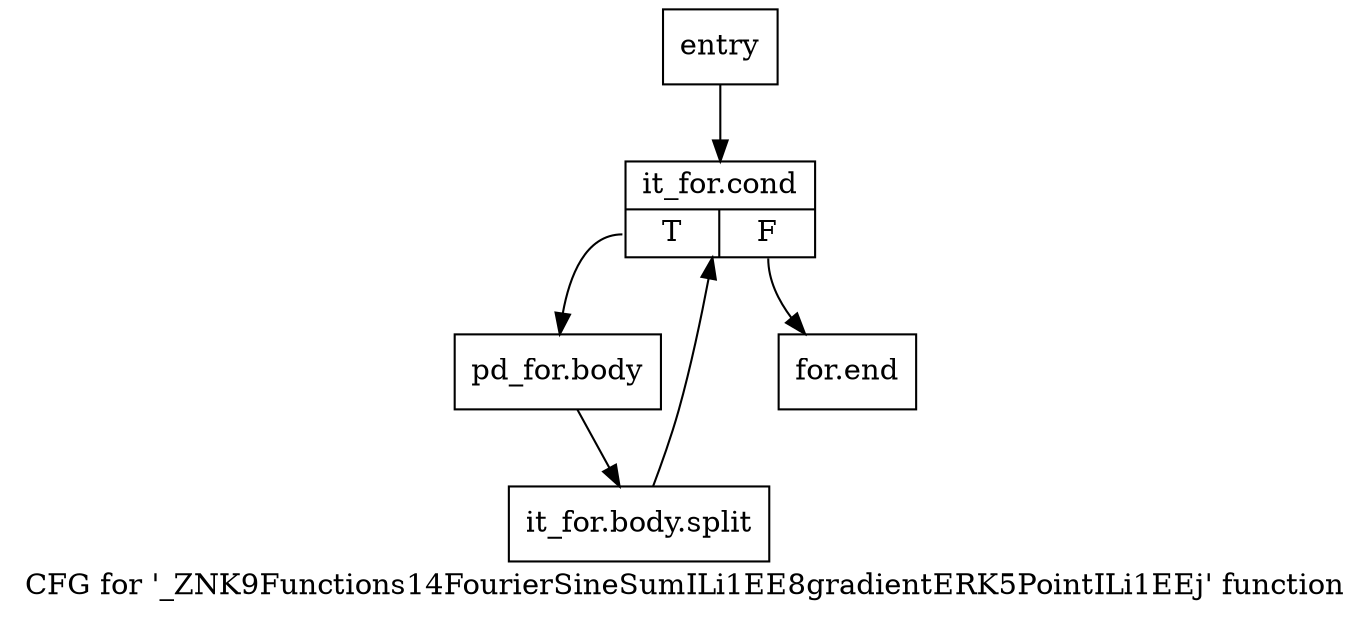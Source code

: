 digraph "CFG for '_ZNK9Functions14FourierSineSumILi1EE8gradientERK5PointILi1EEj' function" {
	label="CFG for '_ZNK9Functions14FourierSineSumILi1EE8gradientERK5PointILi1EEj' function";

	Node0x596c890 [shape=record,label="{entry}"];
	Node0x596c890 -> Node0x596c8e0;
	Node0x596c8e0 [shape=record,label="{it_for.cond|{<s0>T|<s1>F}}"];
	Node0x596c8e0:s0 -> Node0x596c930;
	Node0x596c8e0:s1 -> Node0x596c980;
	Node0x596c930 [shape=record,label="{pd_for.body}"];
	Node0x596c930 -> Node0xa69f800;
	Node0xa69f800 [shape=record,label="{it_for.body.split}"];
	Node0xa69f800 -> Node0x596c8e0;
	Node0x596c980 [shape=record,label="{for.end}"];
}
